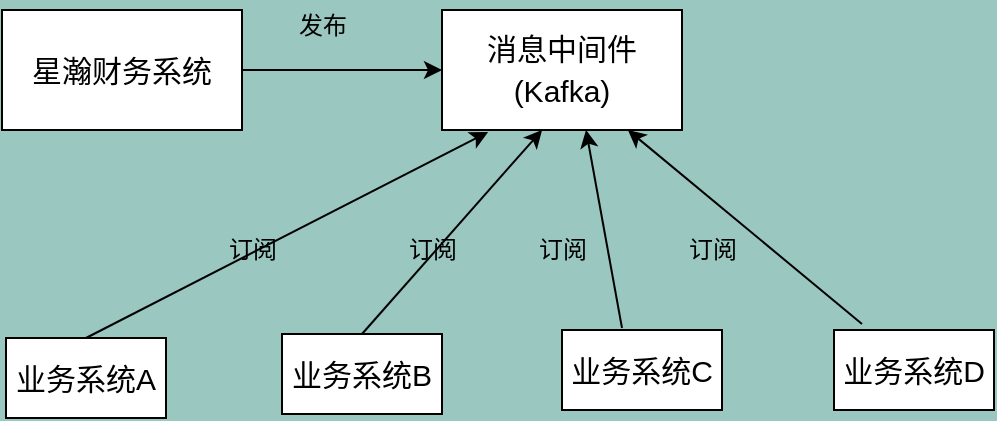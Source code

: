 <mxfile version="24.7.7">
  <diagram name="第 1 页" id="OoQbPG2aDJ_FVJlw0ZMr">
    <mxGraphModel dx="1242" dy="706" grid="0" gridSize="10" guides="1" tooltips="1" connect="1" arrows="1" fold="1" page="1" pageScale="1" pageWidth="827" pageHeight="1169" background="#9AC7BF" math="0" shadow="0">
      <root>
        <mxCell id="0" />
        <mxCell id="1" parent="0" />
        <mxCell id="u83Fkr8wko8XO-crA7F5-3" style="edgeStyle=orthogonalEdgeStyle;rounded=0;orthogonalLoop=1;jettySize=auto;html=1;fontSize=12;" edge="1" parent="1" source="u83Fkr8wko8XO-crA7F5-1">
          <mxGeometry relative="1" as="geometry">
            <mxPoint x="360" y="330" as="targetPoint" />
          </mxGeometry>
        </mxCell>
        <mxCell id="u83Fkr8wko8XO-crA7F5-1" value="&lt;font style=&quot;font-size: 15px;&quot;&gt;星瀚财务系统&lt;/font&gt;" style="rounded=0;whiteSpace=wrap;html=1;glass=0;fontSize=12;" vertex="1" parent="1">
          <mxGeometry x="140" y="300" width="120" height="60" as="geometry" />
        </mxCell>
        <mxCell id="u83Fkr8wko8XO-crA7F5-5" value="&lt;font style=&quot;font-size: 15px;&quot;&gt;消息中间件(Kafka)&lt;/font&gt;" style="rounded=0;whiteSpace=wrap;html=1;fontSize=17;" vertex="1" parent="1">
          <mxGeometry x="360" y="300" width="120" height="60" as="geometry" />
        </mxCell>
        <mxCell id="u83Fkr8wko8XO-crA7F5-6" value="发布" style="text;html=1;align=center;verticalAlign=middle;resizable=0;points=[];autosize=1;strokeColor=none;fillColor=none;fontSize=12;" vertex="1" parent="1">
          <mxGeometry x="279" y="295" width="42" height="26" as="geometry" />
        </mxCell>
        <mxCell id="u83Fkr8wko8XO-crA7F5-9" value="&lt;font style=&quot;font-size: 15px;&quot;&gt;业务系统A&lt;/font&gt;" style="rounded=0;whiteSpace=wrap;html=1;fontSize=15;" vertex="1" parent="1">
          <mxGeometry x="142" y="464" width="80" height="40" as="geometry" />
        </mxCell>
        <mxCell id="u83Fkr8wko8XO-crA7F5-10" value="&lt;font style=&quot;font-size: 15px;&quot;&gt;业务系统B&lt;/font&gt;" style="rounded=0;whiteSpace=wrap;html=1;fontSize=12;" vertex="1" parent="1">
          <mxGeometry x="280" y="462" width="80" height="40" as="geometry" />
        </mxCell>
        <mxCell id="u83Fkr8wko8XO-crA7F5-11" value="&lt;font style=&quot;font-size: 15px;&quot;&gt;业务系统C&lt;/font&gt;" style="rounded=0;whiteSpace=wrap;html=1;fontSize=12;" vertex="1" parent="1">
          <mxGeometry x="420" y="460" width="80" height="40" as="geometry" />
        </mxCell>
        <mxCell id="u83Fkr8wko8XO-crA7F5-12" value="&lt;font style=&quot;font-size: 15px;&quot;&gt;业务系统D&lt;/font&gt;" style="rounded=0;whiteSpace=wrap;html=1;fontSize=12;" vertex="1" parent="1">
          <mxGeometry x="556" y="460" width="80" height="40" as="geometry" />
        </mxCell>
        <mxCell id="u83Fkr8wko8XO-crA7F5-14" value="" style="endArrow=classic;html=1;rounded=0;exitX=0.5;exitY=0;exitDx=0;exitDy=0;entryX=0.192;entryY=1.017;entryDx=0;entryDy=0;entryPerimeter=0;fontSize=12;" edge="1" parent="1" source="u83Fkr8wko8XO-crA7F5-9" target="u83Fkr8wko8XO-crA7F5-5">
          <mxGeometry width="50" height="50" relative="1" as="geometry">
            <mxPoint x="390" y="390" as="sourcePoint" />
            <mxPoint x="380" y="370" as="targetPoint" />
          </mxGeometry>
        </mxCell>
        <mxCell id="u83Fkr8wko8XO-crA7F5-15" value="" style="endArrow=classic;html=1;rounded=0;exitX=0.5;exitY=0;exitDx=0;exitDy=0;entryX=0.417;entryY=1;entryDx=0;entryDy=0;entryPerimeter=0;fontSize=12;" edge="1" parent="1" source="u83Fkr8wko8XO-crA7F5-10" target="u83Fkr8wko8XO-crA7F5-5">
          <mxGeometry width="50" height="50" relative="1" as="geometry">
            <mxPoint x="230" y="470" as="sourcePoint" />
            <mxPoint x="410" y="370" as="targetPoint" />
          </mxGeometry>
        </mxCell>
        <mxCell id="u83Fkr8wko8XO-crA7F5-16" value="" style="endArrow=classic;html=1;rounded=0;exitX=0.375;exitY=0;exitDx=0;exitDy=0;exitPerimeter=0;entryX=0.6;entryY=1.017;entryDx=0;entryDy=0;entryPerimeter=0;fontSize=12;" edge="1" parent="1">
          <mxGeometry width="50" height="50" relative="1" as="geometry">
            <mxPoint x="450" y="458.98" as="sourcePoint" />
            <mxPoint x="432" y="360" as="targetPoint" />
          </mxGeometry>
        </mxCell>
        <mxCell id="u83Fkr8wko8XO-crA7F5-17" value="" style="endArrow=classic;html=1;rounded=0;exitX=0.5;exitY=0;exitDx=0;exitDy=0;entryX=0.858;entryY=1.05;entryDx=0;entryDy=0;entryPerimeter=0;fontSize=12;" edge="1" parent="1">
          <mxGeometry width="50" height="50" relative="1" as="geometry">
            <mxPoint x="570" y="457" as="sourcePoint" />
            <mxPoint x="452.96" y="360" as="targetPoint" />
          </mxGeometry>
        </mxCell>
        <mxCell id="u83Fkr8wko8XO-crA7F5-18" value="订阅" style="text;html=1;align=center;verticalAlign=middle;resizable=0;points=[];autosize=1;strokeColor=none;fillColor=none;fontSize=12;" vertex="1" parent="1">
          <mxGeometry x="244" y="407" width="42" height="26" as="geometry" />
        </mxCell>
        <mxCell id="u83Fkr8wko8XO-crA7F5-19" value="订阅" style="text;html=1;align=center;verticalAlign=middle;resizable=0;points=[];autosize=1;strokeColor=none;fillColor=none;fontSize=12;" vertex="1" parent="1">
          <mxGeometry x="334" y="407" width="42" height="26" as="geometry" />
        </mxCell>
        <mxCell id="u83Fkr8wko8XO-crA7F5-20" value="订阅" style="text;html=1;align=center;verticalAlign=middle;resizable=0;points=[];autosize=1;strokeColor=none;fillColor=none;fontSize=12;" vertex="1" parent="1">
          <mxGeometry x="399" y="407" width="42" height="26" as="geometry" />
        </mxCell>
        <mxCell id="u83Fkr8wko8XO-crA7F5-22" value="订阅" style="text;html=1;align=center;verticalAlign=middle;resizable=0;points=[];autosize=1;strokeColor=none;fillColor=none;fontSize=12;" vertex="1" parent="1">
          <mxGeometry x="474" y="407" width="42" height="26" as="geometry" />
        </mxCell>
      </root>
    </mxGraphModel>
  </diagram>
</mxfile>
